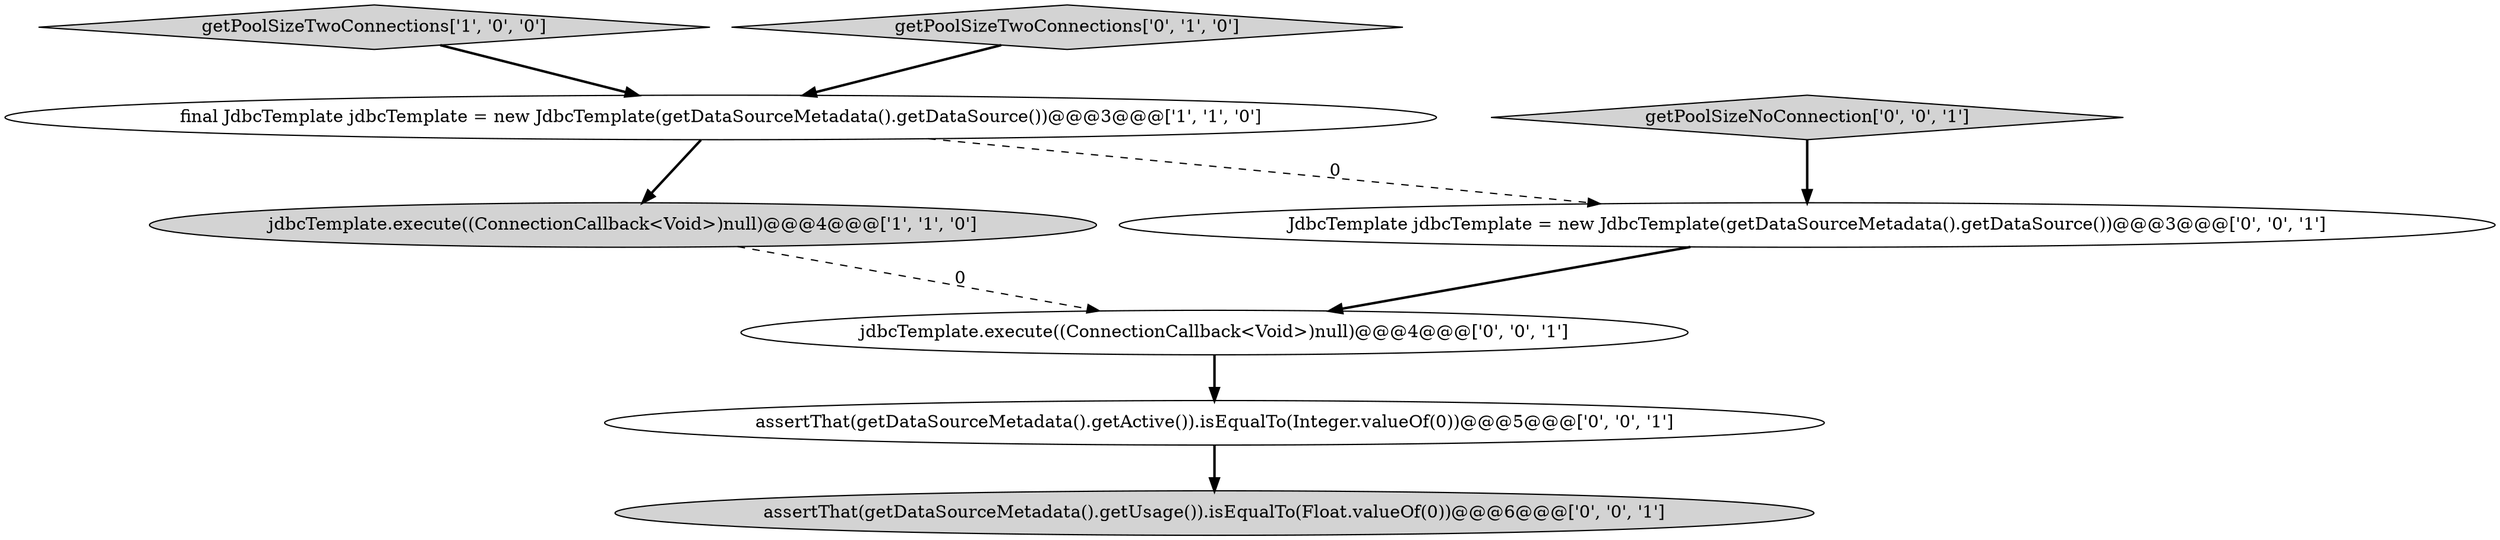 digraph {
4 [style = filled, label = "jdbcTemplate.execute((ConnectionCallback<Void>)null)@@@4@@@['0', '0', '1']", fillcolor = white, shape = ellipse image = "AAA0AAABBB3BBB"];
6 [style = filled, label = "assertThat(getDataSourceMetadata().getUsage()).isEqualTo(Float.valueOf(0))@@@6@@@['0', '0', '1']", fillcolor = lightgray, shape = ellipse image = "AAA0AAABBB3BBB"];
5 [style = filled, label = "JdbcTemplate jdbcTemplate = new JdbcTemplate(getDataSourceMetadata().getDataSource())@@@3@@@['0', '0', '1']", fillcolor = white, shape = ellipse image = "AAA0AAABBB3BBB"];
0 [style = filled, label = "jdbcTemplate.execute((ConnectionCallback<Void>)null)@@@4@@@['1', '1', '0']", fillcolor = lightgray, shape = ellipse image = "AAA0AAABBB1BBB"];
1 [style = filled, label = "getPoolSizeTwoConnections['1', '0', '0']", fillcolor = lightgray, shape = diamond image = "AAA0AAABBB1BBB"];
3 [style = filled, label = "getPoolSizeTwoConnections['0', '1', '0']", fillcolor = lightgray, shape = diamond image = "AAA0AAABBB2BBB"];
7 [style = filled, label = "assertThat(getDataSourceMetadata().getActive()).isEqualTo(Integer.valueOf(0))@@@5@@@['0', '0', '1']", fillcolor = white, shape = ellipse image = "AAA0AAABBB3BBB"];
2 [style = filled, label = "final JdbcTemplate jdbcTemplate = new JdbcTemplate(getDataSourceMetadata().getDataSource())@@@3@@@['1', '1', '0']", fillcolor = white, shape = ellipse image = "AAA0AAABBB1BBB"];
8 [style = filled, label = "getPoolSizeNoConnection['0', '0', '1']", fillcolor = lightgray, shape = diamond image = "AAA0AAABBB3BBB"];
2->0 [style = bold, label=""];
7->6 [style = bold, label=""];
4->7 [style = bold, label=""];
2->5 [style = dashed, label="0"];
8->5 [style = bold, label=""];
0->4 [style = dashed, label="0"];
1->2 [style = bold, label=""];
3->2 [style = bold, label=""];
5->4 [style = bold, label=""];
}
